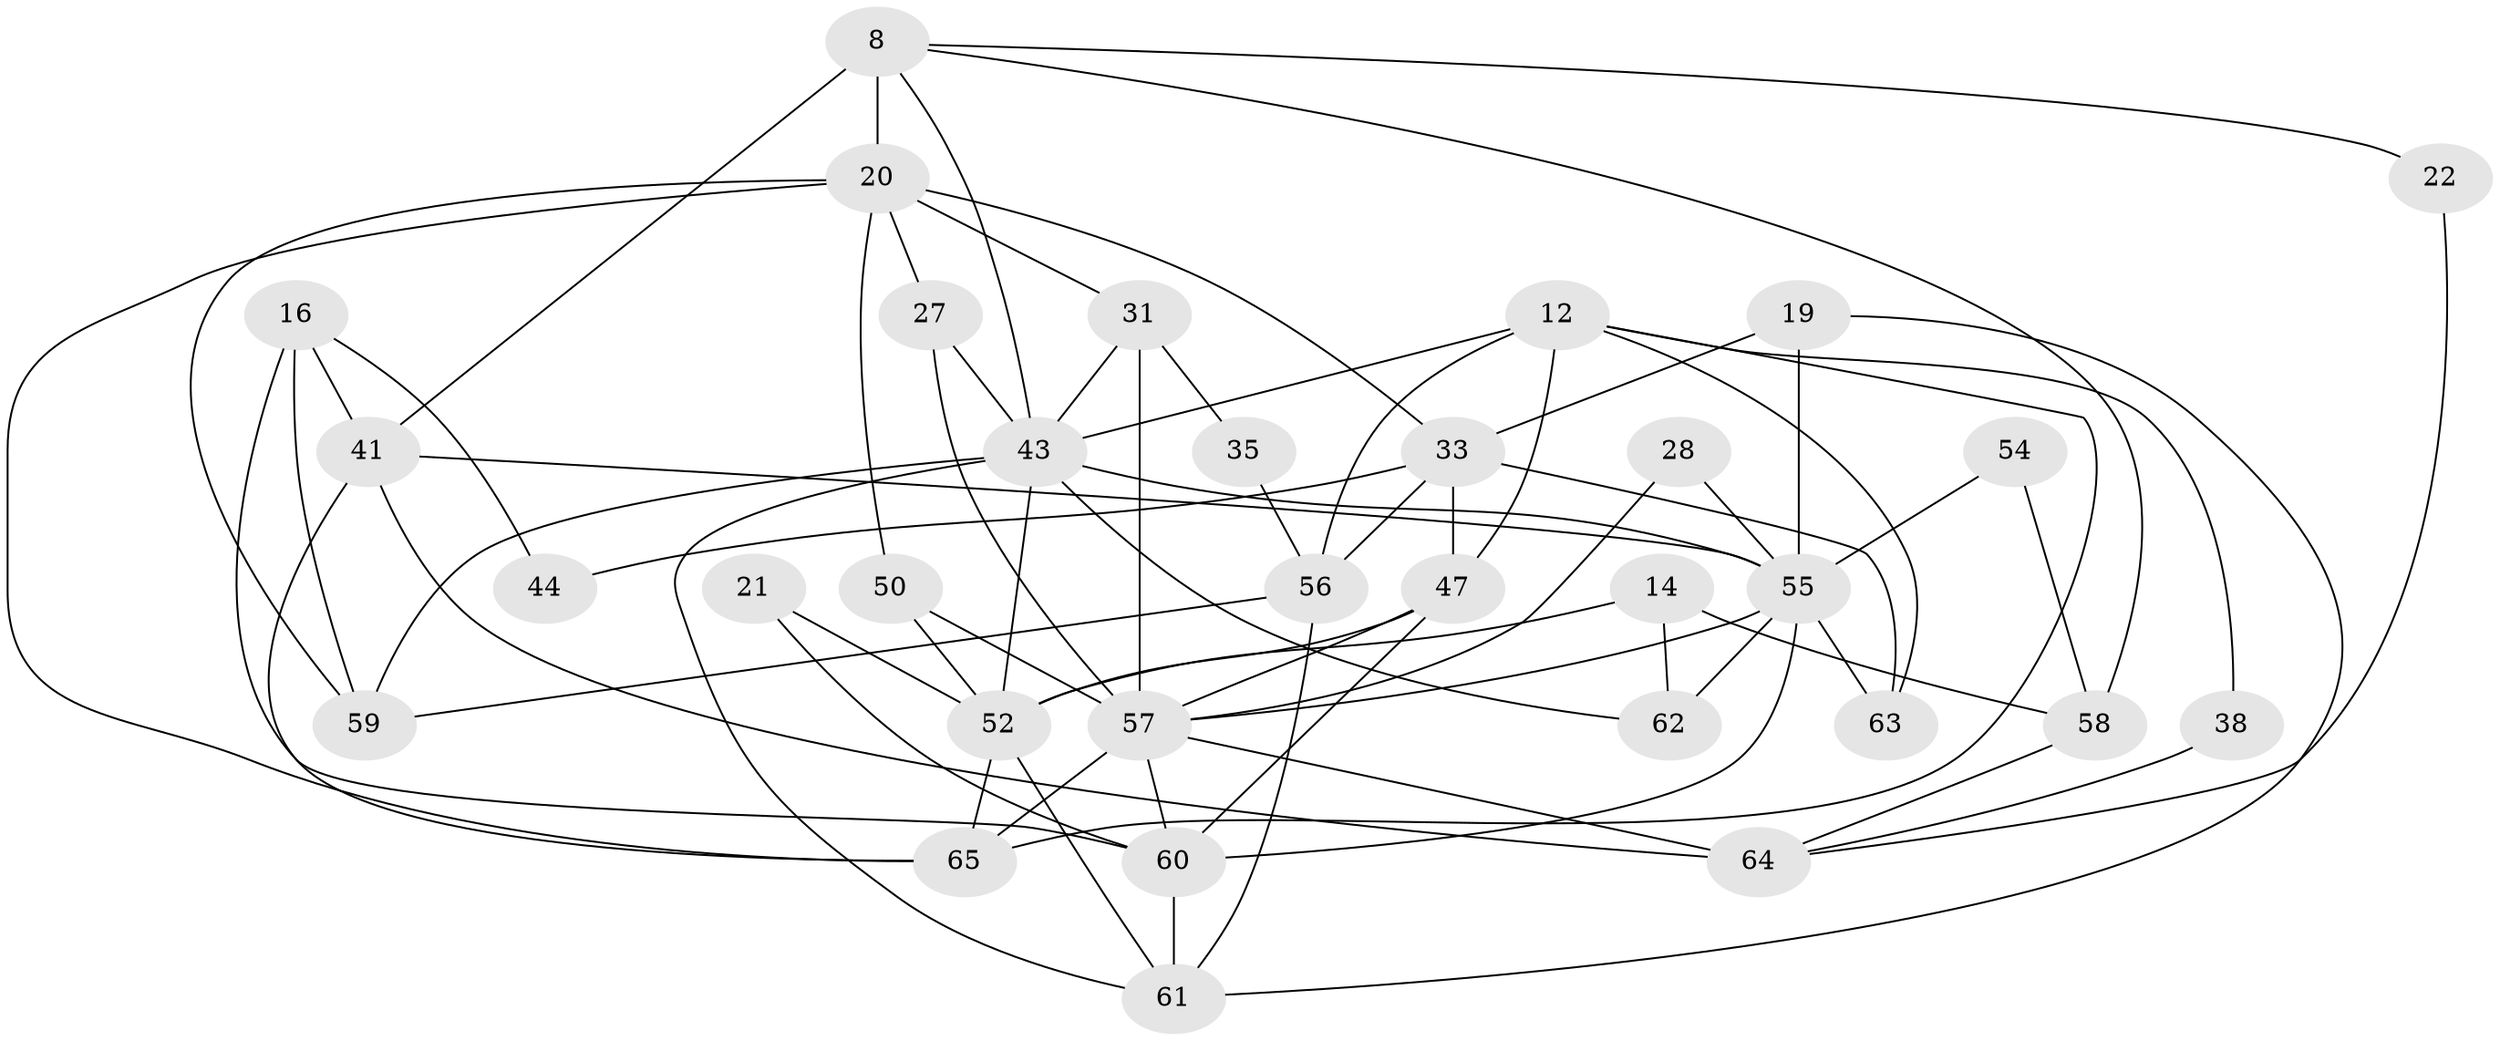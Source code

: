 // original degree distribution, {4: 0.26153846153846155, 5: 0.1076923076923077, 6: 0.07692307692307693, 3: 0.3076923076923077, 9: 0.03076923076923077, 2: 0.15384615384615385, 7: 0.046153846153846156, 8: 0.015384615384615385}
// Generated by graph-tools (version 1.1) at 2025/51/03/09/25 04:51:53]
// undirected, 32 vertices, 71 edges
graph export_dot {
graph [start="1"]
  node [color=gray90,style=filled];
  8 [super="+5"];
  12;
  14;
  16;
  19;
  20;
  21;
  22;
  27;
  28;
  31 [super="+26"];
  33 [super="+3"];
  35;
  38;
  41 [super="+30+11"];
  43 [super="+36+10"];
  44 [super="+7"];
  47 [super="+25"];
  50 [super="+45"];
  52 [super="+4"];
  54;
  55 [super="+18+40+39+49"];
  56 [super="+46"];
  57 [super="+24+51"];
  58;
  59 [super="+37+42"];
  60 [super="+48"];
  61 [super="+53+29"];
  62;
  63;
  64 [super="+2"];
  65 [super="+9"];
  8 -- 41 [weight=2];
  8 -- 20 [weight=2];
  8 -- 58;
  8 -- 22;
  8 -- 43;
  12 -- 38;
  12 -- 56 [weight=2];
  12 -- 63;
  12 -- 47;
  12 -- 65;
  12 -- 43;
  14 -- 52;
  14 -- 58;
  14 -- 62;
  16 -- 44 [weight=2];
  16 -- 59;
  16 -- 60 [weight=2];
  16 -- 41;
  19 -- 61 [weight=2];
  19 -- 33 [weight=2];
  19 -- 55 [weight=3];
  20 -- 27;
  20 -- 31;
  20 -- 50 [weight=2];
  20 -- 33;
  20 -- 65;
  20 -- 59;
  21 -- 60;
  21 -- 52;
  22 -- 64;
  27 -- 57;
  27 -- 43;
  28 -- 57;
  28 -- 55;
  31 -- 35;
  31 -- 43 [weight=3];
  31 -- 57;
  33 -- 47;
  33 -- 63;
  33 -- 56 [weight=2];
  33 -- 44;
  35 -- 56;
  38 -- 64;
  41 -- 65;
  41 -- 55;
  41 -- 64 [weight=2];
  43 -- 61 [weight=3];
  43 -- 59 [weight=2];
  43 -- 62;
  43 -- 52;
  43 -- 55 [weight=2];
  47 -- 52 [weight=2];
  47 -- 60;
  47 -- 57;
  50 -- 52;
  50 -- 57 [weight=2];
  52 -- 61;
  52 -- 65;
  54 -- 58;
  54 -- 55;
  55 -- 63;
  55 -- 60 [weight=2];
  55 -- 57;
  55 -- 62 [weight=2];
  56 -- 59;
  56 -- 61 [weight=2];
  57 -- 64 [weight=2];
  57 -- 65;
  57 -- 60;
  58 -- 64 [weight=2];
  60 -- 61;
}
